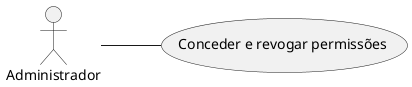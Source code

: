 @startuml
left to right direction

actor "Administrador" as Administrador

usecase "Conceder e revogar permissões" as UC15

Administrador -- UC15

@enduml
